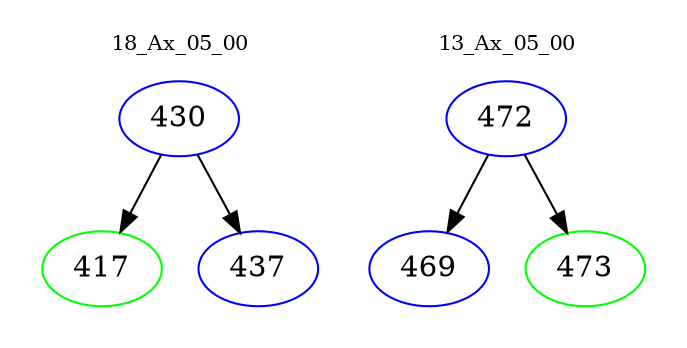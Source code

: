 digraph{
subgraph cluster_0 {
color = white
label = "18_Ax_05_00";
fontsize=10;
T0_430 [label="430", color="blue"]
T0_430 -> T0_417 [color="black"]
T0_417 [label="417", color="green"]
T0_430 -> T0_437 [color="black"]
T0_437 [label="437", color="blue"]
}
subgraph cluster_1 {
color = white
label = "13_Ax_05_00";
fontsize=10;
T1_472 [label="472", color="blue"]
T1_472 -> T1_469 [color="black"]
T1_469 [label="469", color="blue"]
T1_472 -> T1_473 [color="black"]
T1_473 [label="473", color="green"]
}
}
